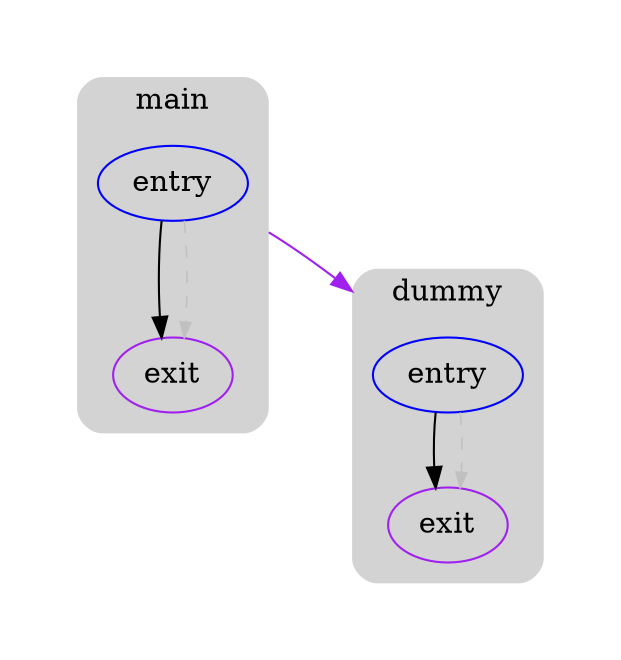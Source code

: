 digraph G {
  compound=true
  subgraph cluster_ {
    peripheries=0
    margin=10
    subgraph cluster_0_wrapper {
      peripheries=0
      margin=15
      subgraph cluster_0 {
        label="main"
        color=darkgray
        style=rounded
        bgcolor=lightgray
        margin=10
        cluster_0_0[label="entry",shape=oval,color=blue,rank=source]
        cluster_0_exit[label=exit,color=purple,rank=sink]
        cluster_0_0 -> cluster_0_exit [color=black]
        cluster_0_0 -> cluster_0_exit [color=gray,style=dashed,constraint=false,penwidth=0.75,arrowsize=0.75]
      }
    }
    subgraph cluster_1_wrapper {
      peripheries=0
      margin=15
      subgraph cluster_1 {
        label="dummy"
        color=darkgray
        style=rounded
        bgcolor=lightgray
        margin=10
        cluster_1_0[label="entry",shape=oval,color=blue,rank=source]
        cluster_1_exit[label=exit,color=purple,rank=sink]
        cluster_1_0 -> cluster_1_exit [color=black]
        cluster_1_0 -> cluster_1_exit [color=gray,style=dashed,constraint=false,penwidth=0.75,arrowsize=0.75]
      }
    }
    cluster_0_0 -> cluster_1_0 [color=purple,lhead=cluster_1,ltail=cluster_0]
  }
}
